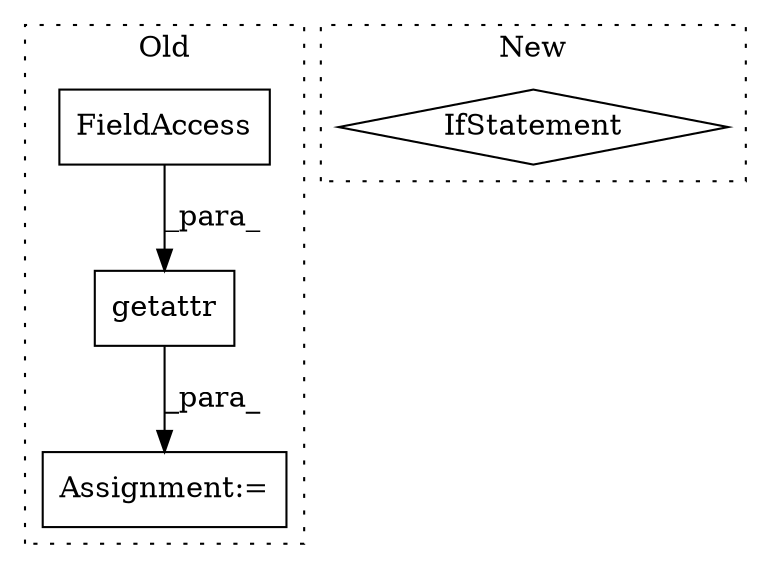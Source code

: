 digraph G {
subgraph cluster0 {
1 [label="getattr" a="32" s="1829,1854" l="8,1" shape="box"];
3 [label="Assignment:=" a="7" s="1828" l="1" shape="box"];
4 [label="FieldAccess" a="22" s="1837" l="12" shape="box"];
label = "Old";
style="dotted";
}
subgraph cluster1 {
2 [label="IfStatement" a="25" s="2042,2066" l="4,2" shape="diamond"];
label = "New";
style="dotted";
}
1 -> 3 [label="_para_"];
4 -> 1 [label="_para_"];
}